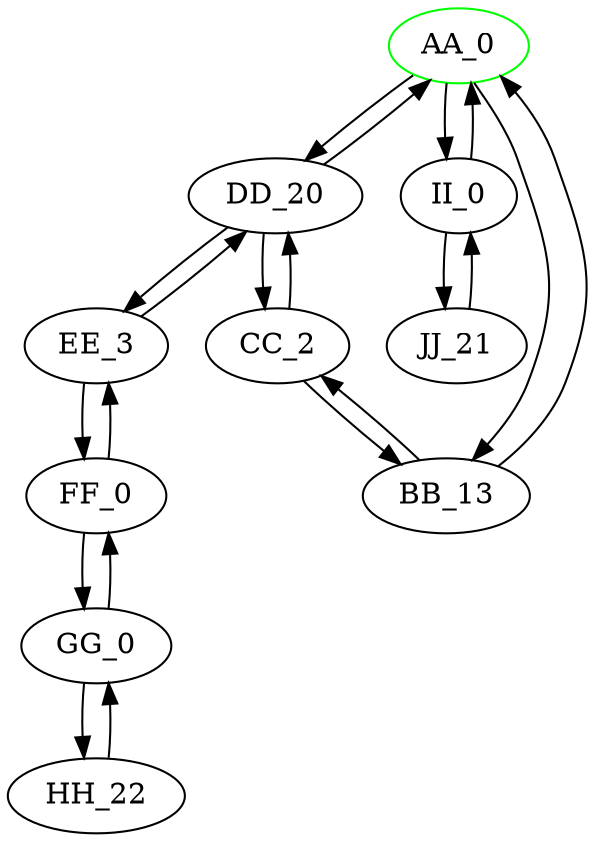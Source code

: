 digraph G {
AA_0 [color=green];
AA_0 -> DD_20;
AA_0 -> II_0;
AA_0 -> BB_13;
HH_22 -> GG_0;
BB_13 -> CC_2;
BB_13 -> AA_0;
II_0 -> AA_0;
II_0 -> JJ_21;
CC_2 -> DD_20;
CC_2 -> BB_13;
JJ_21 -> II_0;
DD_20 -> CC_2;
DD_20 -> AA_0;
DD_20 -> EE_3;
EE_3 -> FF_0;
EE_3 -> DD_20;
FF_0 -> EE_3;
FF_0 -> GG_0;
GG_0 -> FF_0;
GG_0 -> HH_22;
}
